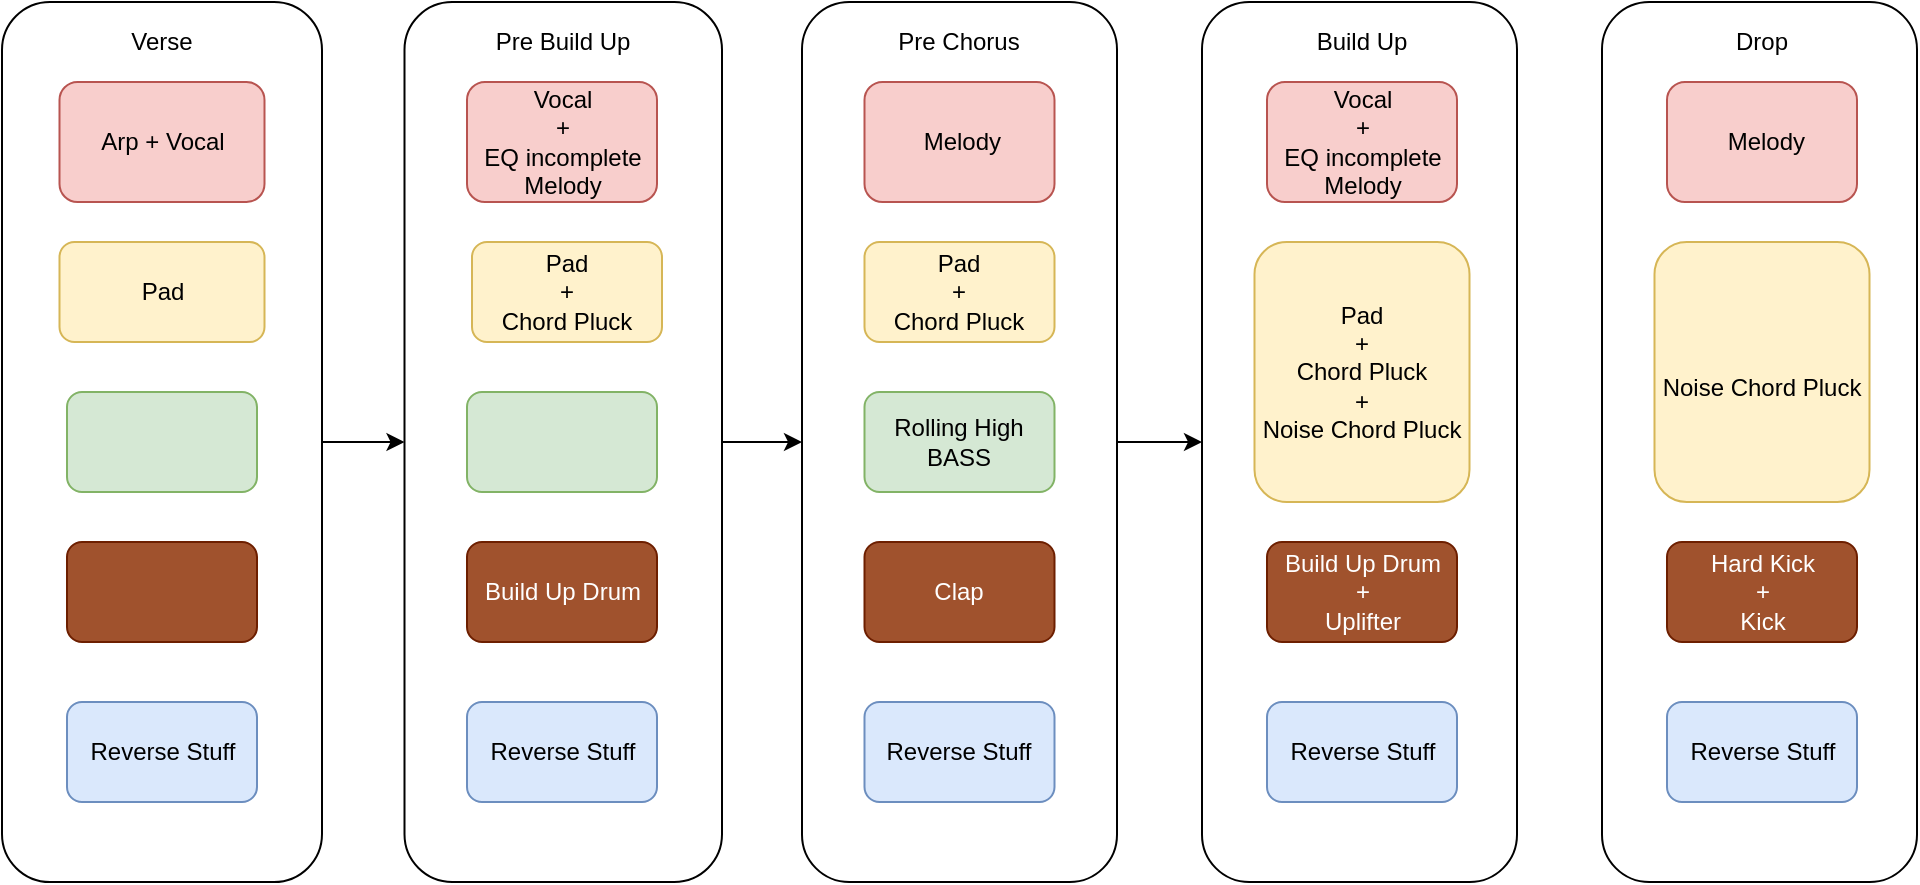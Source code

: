 <mxfile version="13.2.4" type="github">
  <diagram id="xE8kh47unp0ZR-aAJUwq" name="Page-1">
    <mxGraphModel dx="730" dy="461" grid="1" gridSize="10" guides="1" tooltips="1" connect="1" arrows="1" fold="1" page="1" pageScale="1" pageWidth="827" pageHeight="1169" math="0" shadow="0">
      <root>
        <mxCell id="0" />
        <mxCell id="1" parent="0" />
        <mxCell id="hH1dXWXVu9WMB23AjIk2-31" style="edgeStyle=orthogonalEdgeStyle;rounded=0;orthogonalLoop=1;jettySize=auto;html=1;exitX=1;exitY=0.5;exitDx=0;exitDy=0;" parent="1" source="hH1dXWXVu9WMB23AjIk2-1" target="hH1dXWXVu9WMB23AjIk2-3" edge="1">
          <mxGeometry relative="1" as="geometry" />
        </mxCell>
        <mxCell id="hH1dXWXVu9WMB23AjIk2-1" value="" style="rounded=1;whiteSpace=wrap;html=1;" parent="1" vertex="1">
          <mxGeometry x="80" y="80" width="160" height="440" as="geometry" />
        </mxCell>
        <mxCell id="hH1dXWXVu9WMB23AjIk2-33" style="edgeStyle=orthogonalEdgeStyle;rounded=0;orthogonalLoop=1;jettySize=auto;html=1;entryX=0;entryY=0.5;entryDx=0;entryDy=0;" parent="1" source="hH1dXWXVu9WMB23AjIk2-3" target="hH1dXWXVu9WMB23AjIk2-20" edge="1">
          <mxGeometry relative="1" as="geometry" />
        </mxCell>
        <mxCell id="hH1dXWXVu9WMB23AjIk2-3" value="" style="rounded=1;whiteSpace=wrap;html=1;" parent="1" vertex="1">
          <mxGeometry x="281.25" y="80" width="158.75" height="440" as="geometry" />
        </mxCell>
        <mxCell id="hH1dXWXVu9WMB23AjIk2-6" value="Arp + Vocal" style="rounded=1;whiteSpace=wrap;html=1;fillColor=#f8cecc;strokeColor=#b85450;" parent="1" vertex="1">
          <mxGeometry x="108.75" y="120" width="102.5" height="60" as="geometry" />
        </mxCell>
        <mxCell id="hH1dXWXVu9WMB23AjIk2-8" value="Pad" style="rounded=1;whiteSpace=wrap;html=1;fillColor=#fff2cc;strokeColor=#d6b656;" parent="1" vertex="1">
          <mxGeometry x="108.75" y="200" width="102.5" height="50" as="geometry" />
        </mxCell>
        <mxCell id="hH1dXWXVu9WMB23AjIk2-11" value="Verse" style="text;html=1;strokeColor=none;fillColor=none;align=center;verticalAlign=middle;whiteSpace=wrap;rounded=0;" parent="1" vertex="1">
          <mxGeometry x="140" y="90" width="40" height="20" as="geometry" />
        </mxCell>
        <mxCell id="hH1dXWXVu9WMB23AjIk2-12" value="Pre Build Up" style="text;html=1;strokeColor=none;fillColor=none;align=center;verticalAlign=middle;whiteSpace=wrap;rounded=0;" parent="1" vertex="1">
          <mxGeometry x="312.5" y="85" width="95" height="30" as="geometry" />
        </mxCell>
        <mxCell id="hH1dXWXVu9WMB23AjIk2-13" value="Vocal &lt;br&gt;+ &lt;br&gt;EQ incomplete Melody" style="rounded=1;whiteSpace=wrap;html=1;fillColor=#f8cecc;strokeColor=#b85450;" parent="1" vertex="1">
          <mxGeometry x="312.5" y="120" width="95" height="60" as="geometry" />
        </mxCell>
        <mxCell id="hH1dXWXVu9WMB23AjIk2-14" value="Pad &lt;br&gt;+ &lt;br&gt;Chord Pluck" style="rounded=1;whiteSpace=wrap;html=1;fillColor=#fff2cc;strokeColor=#d6b656;" parent="1" vertex="1">
          <mxGeometry x="315" y="200" width="95" height="50" as="geometry" />
        </mxCell>
        <mxCell id="hH1dXWXVu9WMB23AjIk2-17" value="Build Up Drum" style="rounded=1;whiteSpace=wrap;html=1;fillColor=#a0522d;strokeColor=#6D1F00;fontColor=#ffffff;" parent="1" vertex="1">
          <mxGeometry x="312.5" y="350" width="95" height="50" as="geometry" />
        </mxCell>
        <mxCell id="hH1dXWXVu9WMB23AjIk2-38" style="edgeStyle=orthogonalEdgeStyle;rounded=0;orthogonalLoop=1;jettySize=auto;html=1;" parent="1" source="hH1dXWXVu9WMB23AjIk2-20" target="hH1dXWXVu9WMB23AjIk2-36" edge="1">
          <mxGeometry relative="1" as="geometry" />
        </mxCell>
        <mxCell id="hH1dXWXVu9WMB23AjIk2-20" value="" style="rounded=1;whiteSpace=wrap;html=1;" parent="1" vertex="1">
          <mxGeometry x="480" y="80" width="157.5" height="440" as="geometry" />
        </mxCell>
        <mxCell id="hH1dXWXVu9WMB23AjIk2-21" value="Pre Chorus" style="text;html=1;strokeColor=none;fillColor=none;align=center;verticalAlign=middle;whiteSpace=wrap;rounded=0;" parent="1" vertex="1">
          <mxGeometry x="523.25" y="90" width="71" height="20" as="geometry" />
        </mxCell>
        <mxCell id="hH1dXWXVu9WMB23AjIk2-22" value="&amp;nbsp;Melody" style="rounded=1;whiteSpace=wrap;html=1;fillColor=#f8cecc;strokeColor=#b85450;" parent="1" vertex="1">
          <mxGeometry x="511.25" y="120" width="95" height="60" as="geometry" />
        </mxCell>
        <mxCell id="hH1dXWXVu9WMB23AjIk2-23" value="Pad &lt;br&gt;+ &lt;br&gt;Chord Pluck" style="rounded=1;whiteSpace=wrap;html=1;fillColor=#fff2cc;strokeColor=#d6b656;" parent="1" vertex="1">
          <mxGeometry x="511.25" y="200" width="95" height="50" as="geometry" />
        </mxCell>
        <mxCell id="hH1dXWXVu9WMB23AjIk2-24" value="Rolling High BASS" style="rounded=1;whiteSpace=wrap;html=1;fillColor=#d5e8d4;strokeColor=#82b366;" parent="1" vertex="1">
          <mxGeometry x="511.25" y="275" width="95" height="50" as="geometry" />
        </mxCell>
        <mxCell id="hH1dXWXVu9WMB23AjIk2-25" value="" style="rounded=1;whiteSpace=wrap;html=1;fillColor=#d5e8d4;strokeColor=#82b366;" parent="1" vertex="1">
          <mxGeometry x="312.5" y="275" width="95" height="50" as="geometry" />
        </mxCell>
        <mxCell id="hH1dXWXVu9WMB23AjIk2-26" value="" style="rounded=1;whiteSpace=wrap;html=1;fillColor=#d5e8d4;strokeColor=#82b366;" parent="1" vertex="1">
          <mxGeometry x="112.5" y="275" width="95" height="50" as="geometry" />
        </mxCell>
        <mxCell id="hH1dXWXVu9WMB23AjIk2-27" value="Reverse Stuff" style="rounded=1;whiteSpace=wrap;html=1;fillColor=#dae8fc;strokeColor=#6c8ebf;" parent="1" vertex="1">
          <mxGeometry x="312.5" y="430" width="95" height="50" as="geometry" />
        </mxCell>
        <mxCell id="hH1dXWXVu9WMB23AjIk2-28" value="Reverse Stuff" style="rounded=1;whiteSpace=wrap;html=1;fillColor=#dae8fc;strokeColor=#6c8ebf;" parent="1" vertex="1">
          <mxGeometry x="112.5" y="430" width="95" height="50" as="geometry" />
        </mxCell>
        <mxCell id="hH1dXWXVu9WMB23AjIk2-29" value="Clap" style="rounded=1;whiteSpace=wrap;html=1;fillColor=#a0522d;strokeColor=#6D1F00;fontColor=#ffffff;" parent="1" vertex="1">
          <mxGeometry x="511.25" y="350" width="95" height="50" as="geometry" />
        </mxCell>
        <mxCell id="hH1dXWXVu9WMB23AjIk2-30" value="Reverse Stuff" style="rounded=1;whiteSpace=wrap;html=1;fillColor=#dae8fc;strokeColor=#6c8ebf;" parent="1" vertex="1">
          <mxGeometry x="511.25" y="430" width="95" height="50" as="geometry" />
        </mxCell>
        <mxCell id="hH1dXWXVu9WMB23AjIk2-35" value="" style="rounded=1;whiteSpace=wrap;html=1;fillColor=#a0522d;strokeColor=#6D1F00;fontColor=#ffffff;" parent="1" vertex="1">
          <mxGeometry x="112.5" y="350" width="95" height="50" as="geometry" />
        </mxCell>
        <mxCell id="hH1dXWXVu9WMB23AjIk2-36" value="" style="rounded=1;whiteSpace=wrap;html=1;" parent="1" vertex="1">
          <mxGeometry x="680" y="80" width="157.5" height="440" as="geometry" />
        </mxCell>
        <mxCell id="hH1dXWXVu9WMB23AjIk2-37" value="Build Up" style="text;html=1;strokeColor=none;fillColor=none;align=center;verticalAlign=middle;whiteSpace=wrap;rounded=0;" parent="1" vertex="1">
          <mxGeometry x="710" y="90" width="100" height="20" as="geometry" />
        </mxCell>
        <mxCell id="hH1dXWXVu9WMB23AjIk2-40" value="Pad &lt;br&gt;+ &lt;br&gt;Chord Pluck&lt;br&gt;+&lt;br&gt;Noise Chord Pluck" style="rounded=1;whiteSpace=wrap;html=1;fillColor=#fff2cc;strokeColor=#d6b656;" parent="1" vertex="1">
          <mxGeometry x="706.25" y="200" width="107.5" height="130" as="geometry" />
        </mxCell>
        <mxCell id="hH1dXWXVu9WMB23AjIk2-41" value="Build Up Drum&lt;br&gt;+&lt;br&gt;Uplifter" style="rounded=1;whiteSpace=wrap;html=1;fillColor=#a0522d;strokeColor=#6D1F00;fontColor=#ffffff;" parent="1" vertex="1">
          <mxGeometry x="712.5" y="350" width="95" height="50" as="geometry" />
        </mxCell>
        <mxCell id="hH1dXWXVu9WMB23AjIk2-42" value="Reverse Stuff" style="rounded=1;whiteSpace=wrap;html=1;fillColor=#dae8fc;strokeColor=#6c8ebf;" parent="1" vertex="1">
          <mxGeometry x="712.5" y="430" width="95" height="50" as="geometry" />
        </mxCell>
        <mxCell id="hH1dXWXVu9WMB23AjIk2-43" value="Vocal &lt;br&gt;+ &lt;br&gt;EQ incomplete Melody" style="rounded=1;whiteSpace=wrap;html=1;fillColor=#f8cecc;strokeColor=#b85450;" parent="1" vertex="1">
          <mxGeometry x="712.5" y="120" width="95" height="60" as="geometry" />
        </mxCell>
        <mxCell id="hH1dXWXVu9WMB23AjIk2-44" value="" style="rounded=1;whiteSpace=wrap;html=1;" parent="1" vertex="1">
          <mxGeometry x="880" y="80" width="157.5" height="440" as="geometry" />
        </mxCell>
        <mxCell id="hH1dXWXVu9WMB23AjIk2-45" value="Drop" style="text;html=1;strokeColor=none;fillColor=none;align=center;verticalAlign=middle;whiteSpace=wrap;rounded=0;" parent="1" vertex="1">
          <mxGeometry x="910" y="90" width="100" height="20" as="geometry" />
        </mxCell>
        <mxCell id="hH1dXWXVu9WMB23AjIk2-46" value="&lt;br&gt;Noise Chord Pluck" style="rounded=1;whiteSpace=wrap;html=1;fillColor=#fff2cc;strokeColor=#d6b656;" parent="1" vertex="1">
          <mxGeometry x="906.25" y="200" width="107.5" height="130" as="geometry" />
        </mxCell>
        <mxCell id="hH1dXWXVu9WMB23AjIk2-47" value="Hard Kick&lt;br&gt;+&lt;br&gt;Kick" style="rounded=1;whiteSpace=wrap;html=1;fillColor=#a0522d;strokeColor=#6D1F00;fontColor=#ffffff;" parent="1" vertex="1">
          <mxGeometry x="912.5" y="350" width="95" height="50" as="geometry" />
        </mxCell>
        <mxCell id="hH1dXWXVu9WMB23AjIk2-48" value="Reverse Stuff" style="rounded=1;whiteSpace=wrap;html=1;fillColor=#dae8fc;strokeColor=#6c8ebf;" parent="1" vertex="1">
          <mxGeometry x="912.5" y="430" width="95" height="50" as="geometry" />
        </mxCell>
        <mxCell id="hH1dXWXVu9WMB23AjIk2-49" value="&amp;nbsp;Melody" style="rounded=1;whiteSpace=wrap;html=1;fillColor=#f8cecc;strokeColor=#b85450;" parent="1" vertex="1">
          <mxGeometry x="912.5" y="120" width="95" height="60" as="geometry" />
        </mxCell>
      </root>
    </mxGraphModel>
  </diagram>
</mxfile>
